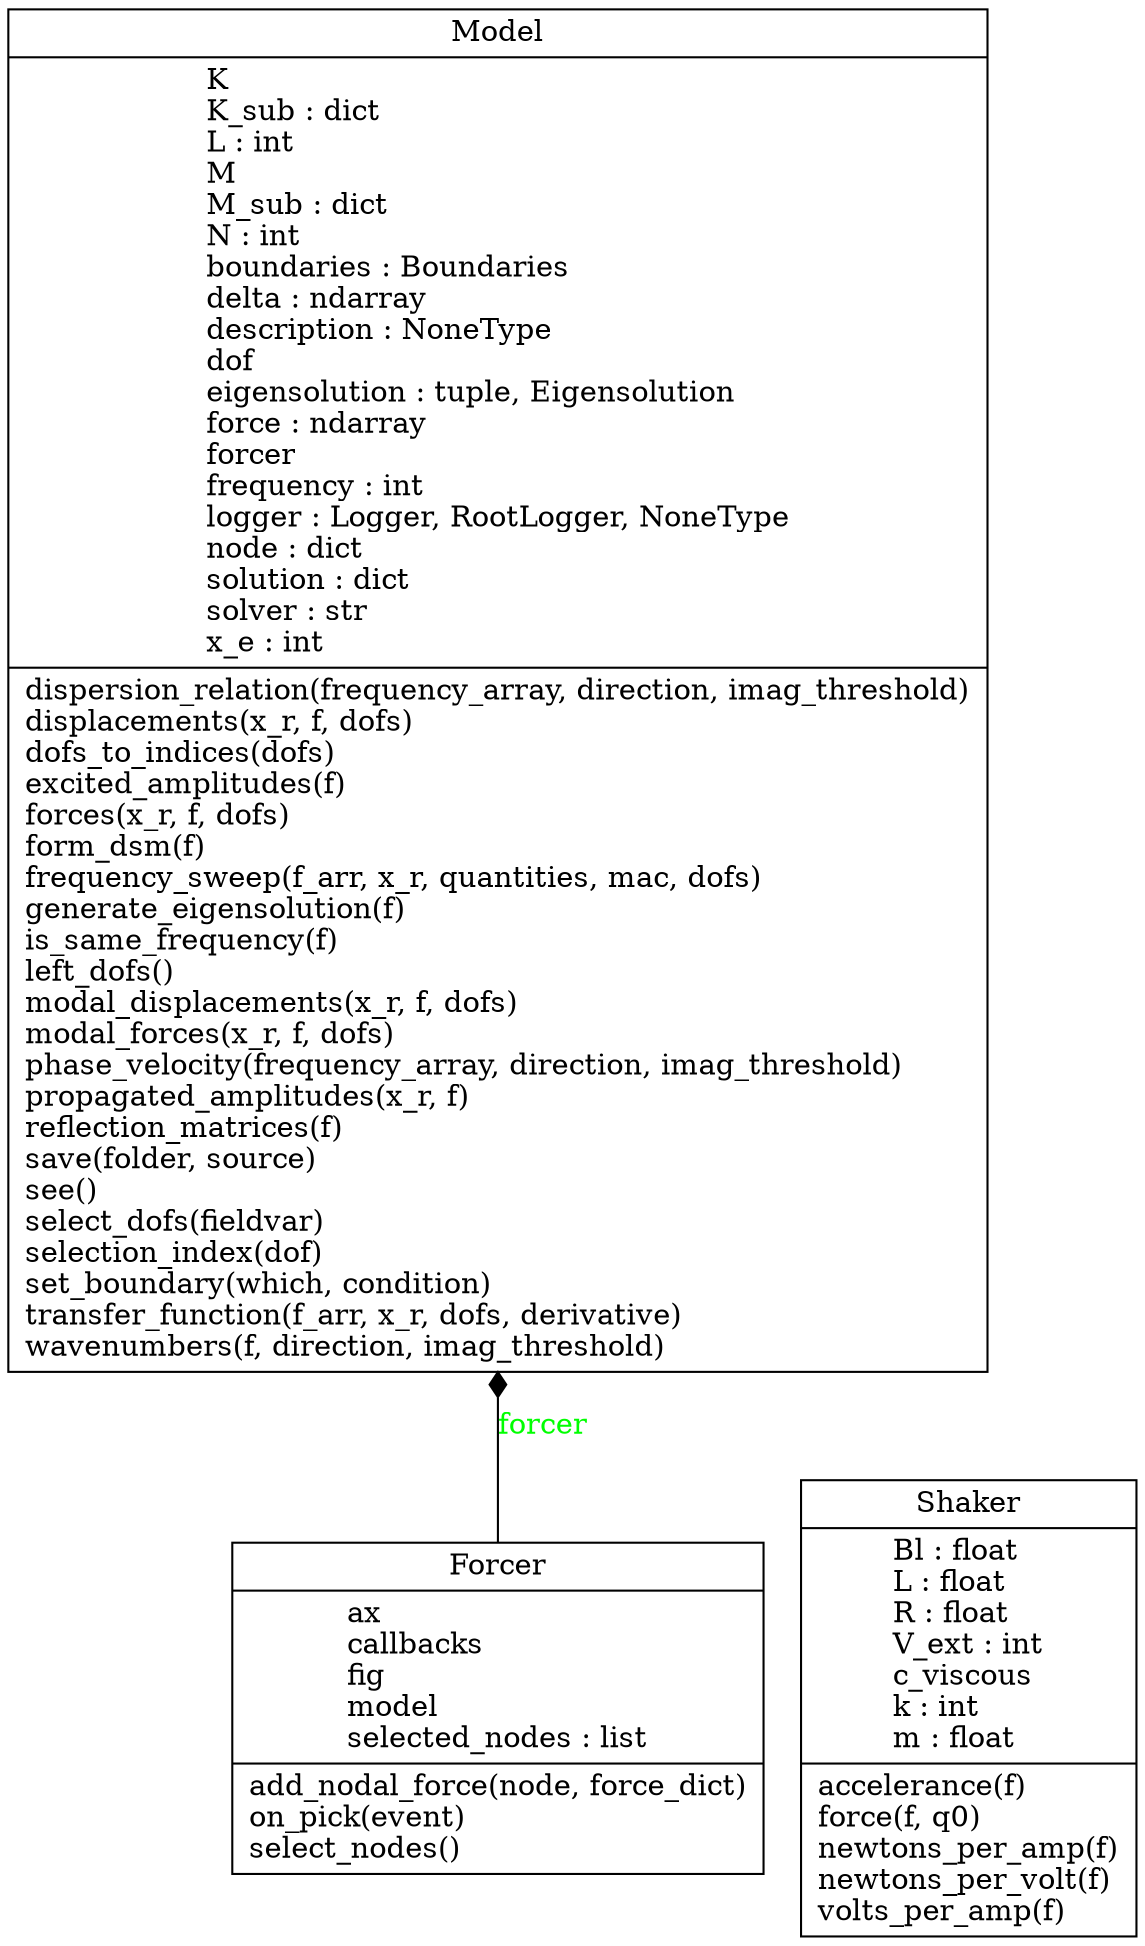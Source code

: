 digraph "classes" {
rankdir=BT
charset="utf-8"
"pywfe.utils.forcer.Forcer" [color="black", fontcolor="black", label=<{Forcer|ax<br ALIGN="LEFT"/>callbacks<br ALIGN="LEFT"/>fig<br ALIGN="LEFT"/>model<br ALIGN="LEFT"/>selected_nodes : list<br ALIGN="LEFT"/>|add_nodal_force(node, force_dict)<br ALIGN="LEFT"/>on_pick(event)<br ALIGN="LEFT"/>select_nodes()<br ALIGN="LEFT"/>}>, shape="record", style="solid"];
"pywfe.model.Model" [color="black", fontcolor="black", label=<{Model|K<br ALIGN="LEFT"/>K_sub : dict<br ALIGN="LEFT"/>L : int<br ALIGN="LEFT"/>M<br ALIGN="LEFT"/>M_sub : dict<br ALIGN="LEFT"/>N : int<br ALIGN="LEFT"/>boundaries : Boundaries<br ALIGN="LEFT"/>delta : ndarray<br ALIGN="LEFT"/>description : NoneType<br ALIGN="LEFT"/>dof<br ALIGN="LEFT"/>eigensolution : tuple, Eigensolution<br ALIGN="LEFT"/>force : ndarray<br ALIGN="LEFT"/>forcer<br ALIGN="LEFT"/>frequency : int<br ALIGN="LEFT"/>logger : Logger, RootLogger, NoneType<br ALIGN="LEFT"/>node : dict<br ALIGN="LEFT"/>solution : dict<br ALIGN="LEFT"/>solver : str<br ALIGN="LEFT"/>x_e : int<br ALIGN="LEFT"/>|dispersion_relation(frequency_array, direction, imag_threshold)<br ALIGN="LEFT"/>displacements(x_r, f, dofs)<br ALIGN="LEFT"/>dofs_to_indices(dofs)<br ALIGN="LEFT"/>excited_amplitudes(f)<br ALIGN="LEFT"/>forces(x_r, f, dofs)<br ALIGN="LEFT"/>form_dsm(f)<br ALIGN="LEFT"/>frequency_sweep(f_arr, x_r, quantities, mac, dofs)<br ALIGN="LEFT"/>generate_eigensolution(f)<br ALIGN="LEFT"/>is_same_frequency(f)<br ALIGN="LEFT"/>left_dofs()<br ALIGN="LEFT"/>modal_displacements(x_r, f, dofs)<br ALIGN="LEFT"/>modal_forces(x_r, f, dofs)<br ALIGN="LEFT"/>phase_velocity(frequency_array, direction, imag_threshold)<br ALIGN="LEFT"/>propagated_amplitudes(x_r, f)<br ALIGN="LEFT"/>reflection_matrices(f)<br ALIGN="LEFT"/>save(folder, source)<br ALIGN="LEFT"/>see()<br ALIGN="LEFT"/>select_dofs(fieldvar)<br ALIGN="LEFT"/>selection_index(dof)<br ALIGN="LEFT"/>set_boundary(which, condition)<br ALIGN="LEFT"/>transfer_function(f_arr, x_r, dofs, derivative)<br ALIGN="LEFT"/>wavenumbers(f, direction, imag_threshold)<br ALIGN="LEFT"/>}>, shape="record", style="solid"];
"pywfe.utils.shaker.Shaker" [color="black", fontcolor="black", label=<{Shaker|Bl : float<br ALIGN="LEFT"/>L : float<br ALIGN="LEFT"/>R : float<br ALIGN="LEFT"/>V_ext : int<br ALIGN="LEFT"/>c_viscous<br ALIGN="LEFT"/>k : int<br ALIGN="LEFT"/>m : float<br ALIGN="LEFT"/>|accelerance(f)<br ALIGN="LEFT"/>force(f, q0)<br ALIGN="LEFT"/>newtons_per_amp(f)<br ALIGN="LEFT"/>newtons_per_volt(f)<br ALIGN="LEFT"/>volts_per_amp(f)<br ALIGN="LEFT"/>}>, shape="record", style="solid"];
"pywfe.utils.forcer.Forcer" -> "pywfe.model.Model" [arrowhead="diamond", arrowtail="none", fontcolor="green", label="forcer", style="solid"];
}
